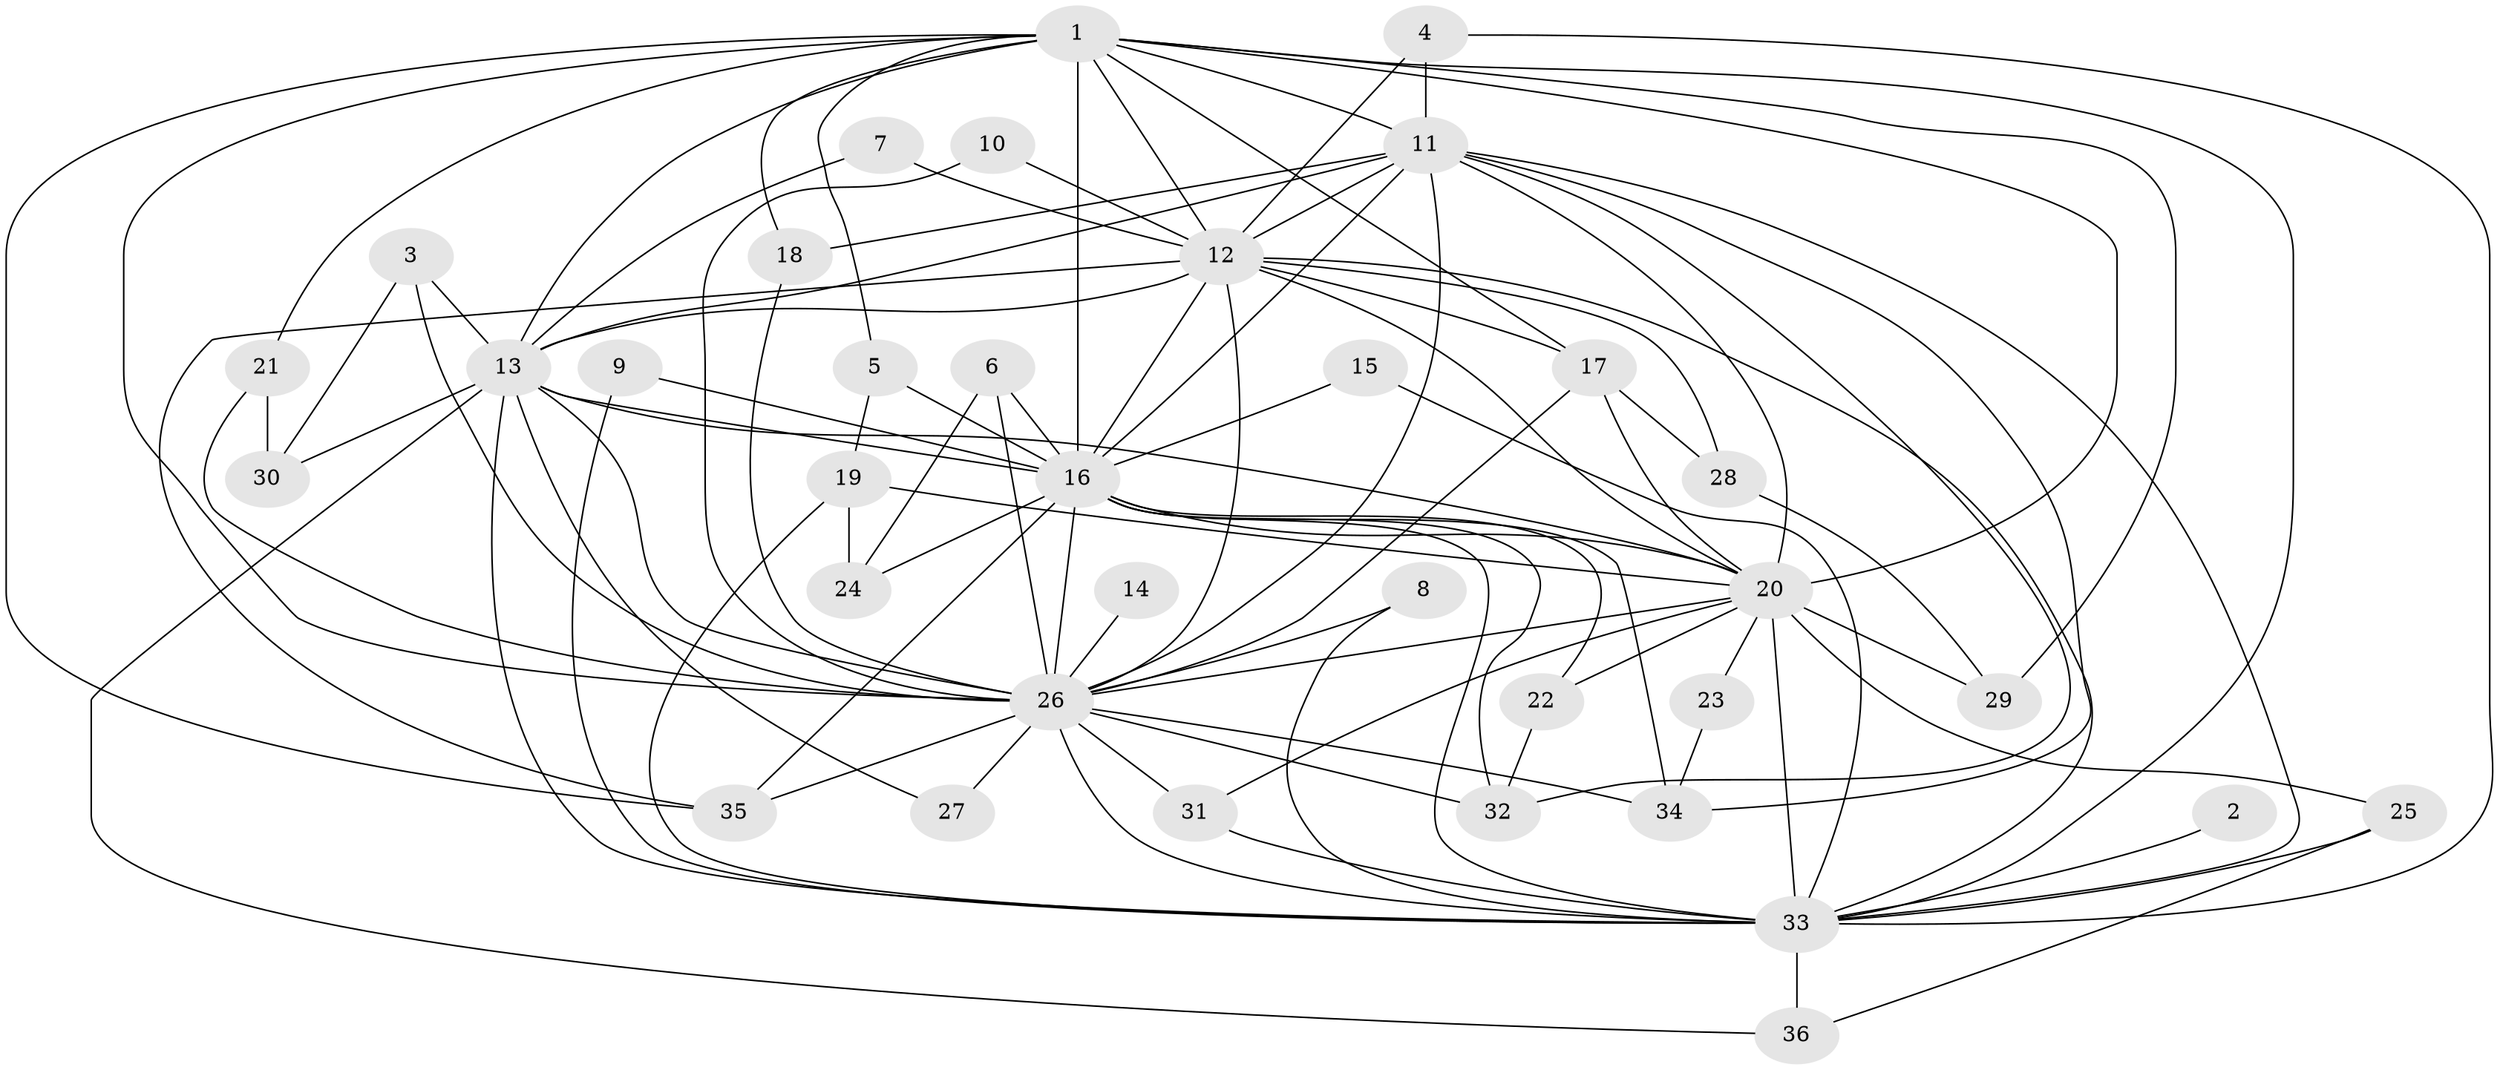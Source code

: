 // original degree distribution, {21: 0.013888888888888888, 28: 0.013888888888888888, 13: 0.027777777777777776, 18: 0.027777777777777776, 20: 0.013888888888888888, 19: 0.013888888888888888, 17: 0.013888888888888888, 16: 0.013888888888888888, 5: 0.013888888888888888, 2: 0.5416666666666666, 3: 0.2222222222222222, 4: 0.08333333333333333}
// Generated by graph-tools (version 1.1) at 2025/01/03/09/25 03:01:26]
// undirected, 36 vertices, 97 edges
graph export_dot {
graph [start="1"]
  node [color=gray90,style=filled];
  1;
  2;
  3;
  4;
  5;
  6;
  7;
  8;
  9;
  10;
  11;
  12;
  13;
  14;
  15;
  16;
  17;
  18;
  19;
  20;
  21;
  22;
  23;
  24;
  25;
  26;
  27;
  28;
  29;
  30;
  31;
  32;
  33;
  34;
  35;
  36;
  1 -- 5 [weight=1.0];
  1 -- 11 [weight=2.0];
  1 -- 12 [weight=5.0];
  1 -- 13 [weight=4.0];
  1 -- 16 [weight=5.0];
  1 -- 17 [weight=1.0];
  1 -- 18 [weight=1.0];
  1 -- 20 [weight=2.0];
  1 -- 21 [weight=1.0];
  1 -- 26 [weight=2.0];
  1 -- 29 [weight=2.0];
  1 -- 33 [weight=2.0];
  1 -- 35 [weight=1.0];
  2 -- 33 [weight=1.0];
  3 -- 13 [weight=1.0];
  3 -- 26 [weight=1.0];
  3 -- 30 [weight=1.0];
  4 -- 11 [weight=1.0];
  4 -- 12 [weight=1.0];
  4 -- 33 [weight=1.0];
  5 -- 16 [weight=1.0];
  5 -- 19 [weight=1.0];
  6 -- 16 [weight=1.0];
  6 -- 24 [weight=1.0];
  6 -- 26 [weight=1.0];
  7 -- 12 [weight=1.0];
  7 -- 13 [weight=1.0];
  8 -- 26 [weight=1.0];
  8 -- 33 [weight=1.0];
  9 -- 16 [weight=1.0];
  9 -- 33 [weight=1.0];
  10 -- 12 [weight=1.0];
  10 -- 26 [weight=1.0];
  11 -- 12 [weight=2.0];
  11 -- 13 [weight=1.0];
  11 -- 16 [weight=3.0];
  11 -- 18 [weight=2.0];
  11 -- 20 [weight=1.0];
  11 -- 26 [weight=2.0];
  11 -- 32 [weight=1.0];
  11 -- 33 [weight=1.0];
  11 -- 34 [weight=2.0];
  12 -- 13 [weight=1.0];
  12 -- 16 [weight=2.0];
  12 -- 17 [weight=1.0];
  12 -- 20 [weight=1.0];
  12 -- 26 [weight=1.0];
  12 -- 28 [weight=1.0];
  12 -- 33 [weight=1.0];
  12 -- 35 [weight=1.0];
  13 -- 16 [weight=2.0];
  13 -- 20 [weight=1.0];
  13 -- 26 [weight=1.0];
  13 -- 27 [weight=1.0];
  13 -- 30 [weight=1.0];
  13 -- 33 [weight=1.0];
  13 -- 36 [weight=1.0];
  14 -- 26 [weight=1.0];
  15 -- 16 [weight=1.0];
  15 -- 33 [weight=1.0];
  16 -- 20 [weight=2.0];
  16 -- 22 [weight=1.0];
  16 -- 24 [weight=1.0];
  16 -- 26 [weight=4.0];
  16 -- 32 [weight=1.0];
  16 -- 33 [weight=3.0];
  16 -- 34 [weight=2.0];
  16 -- 35 [weight=1.0];
  17 -- 20 [weight=1.0];
  17 -- 26 [weight=1.0];
  17 -- 28 [weight=1.0];
  18 -- 26 [weight=1.0];
  19 -- 20 [weight=1.0];
  19 -- 24 [weight=1.0];
  19 -- 33 [weight=1.0];
  20 -- 22 [weight=1.0];
  20 -- 23 [weight=1.0];
  20 -- 25 [weight=1.0];
  20 -- 26 [weight=2.0];
  20 -- 29 [weight=1.0];
  20 -- 31 [weight=1.0];
  20 -- 33 [weight=2.0];
  21 -- 26 [weight=1.0];
  21 -- 30 [weight=1.0];
  22 -- 32 [weight=1.0];
  23 -- 34 [weight=1.0];
  25 -- 33 [weight=1.0];
  25 -- 36 [weight=1.0];
  26 -- 27 [weight=1.0];
  26 -- 31 [weight=1.0];
  26 -- 32 [weight=1.0];
  26 -- 33 [weight=1.0];
  26 -- 34 [weight=1.0];
  26 -- 35 [weight=1.0];
  28 -- 29 [weight=1.0];
  31 -- 33 [weight=1.0];
  33 -- 36 [weight=1.0];
}

